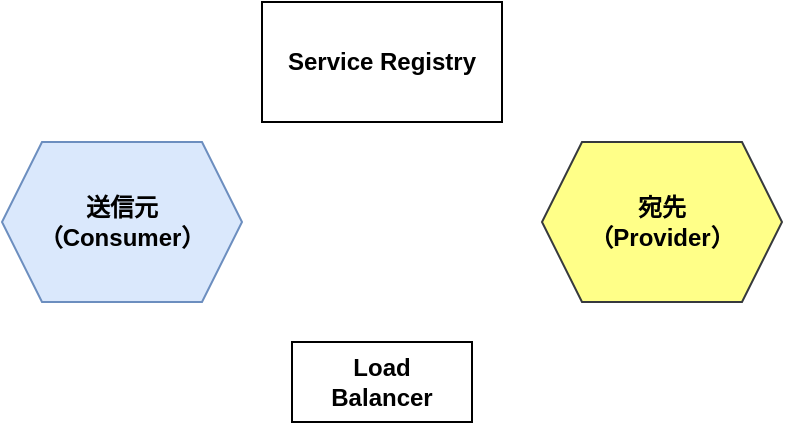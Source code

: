 <mxfile version="20.3.0" type="device"><diagram id="vo6Q36JYb7QLRQZVCpo8" name="Page-1"><mxGraphModel dx="1078" dy="747" grid="1" gridSize="10" guides="1" tooltips="1" connect="1" arrows="1" fold="1" page="1" pageScale="1" pageWidth="850" pageHeight="1100" math="0" shadow="0"><root><mxCell id="0"/><mxCell id="1" parent="0"/><mxCell id="irmVho-9n-MBT8Tc61gn-1" value="&lt;b&gt;Service Registry&lt;/b&gt;" style="rounded=0;whiteSpace=wrap;html=1;" vertex="1" parent="1"><mxGeometry x="350" y="330" width="120" height="60" as="geometry"/></mxCell><mxCell id="irmVho-9n-MBT8Tc61gn-2" value="&lt;b&gt;送信元&lt;br&gt;（Consumer）&lt;/b&gt;" style="shape=hexagon;perimeter=hexagonPerimeter2;whiteSpace=wrap;html=1;fixedSize=1;fillColor=#dae8fc;strokeColor=#6c8ebf;" vertex="1" parent="1"><mxGeometry x="220" y="400" width="120" height="80" as="geometry"/></mxCell><mxCell id="irmVho-9n-MBT8Tc61gn-3" value="&lt;b&gt;宛先&lt;br&gt;（Provider）&lt;/b&gt;" style="shape=hexagon;perimeter=hexagonPerimeter2;whiteSpace=wrap;html=1;fixedSize=1;fillColor=#ffff88;strokeColor=#36393d;" vertex="1" parent="1"><mxGeometry x="490" y="400" width="120" height="80" as="geometry"/></mxCell><mxCell id="irmVho-9n-MBT8Tc61gn-4" value="&lt;b&gt;Load&lt;br&gt;Balancer&lt;/b&gt;" style="rounded=0;whiteSpace=wrap;html=1;" vertex="1" parent="1"><mxGeometry x="365" y="500" width="90" height="40" as="geometry"/></mxCell></root></mxGraphModel></diagram></mxfile>